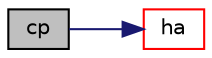 digraph "cp"
{
  bgcolor="transparent";
  edge [fontname="Helvetica",fontsize="10",labelfontname="Helvetica",labelfontsize="10"];
  node [fontname="Helvetica",fontsize="10",shape=record];
  rankdir="LR";
  Node147 [label="cp",height=0.2,width=0.4,color="black", fillcolor="grey75", style="filled", fontcolor="black"];
  Node147 -> Node148 [color="midnightblue",fontsize="10",style="solid",fontname="Helvetica"];
  Node148 [label="ha",height=0.2,width=0.4,color="red",URL="$a31717.html#a94fe7b61e38a21bcb5f8787a013210bf",tooltip="Absolute Enthalpy [J/kmol]. "];
}

